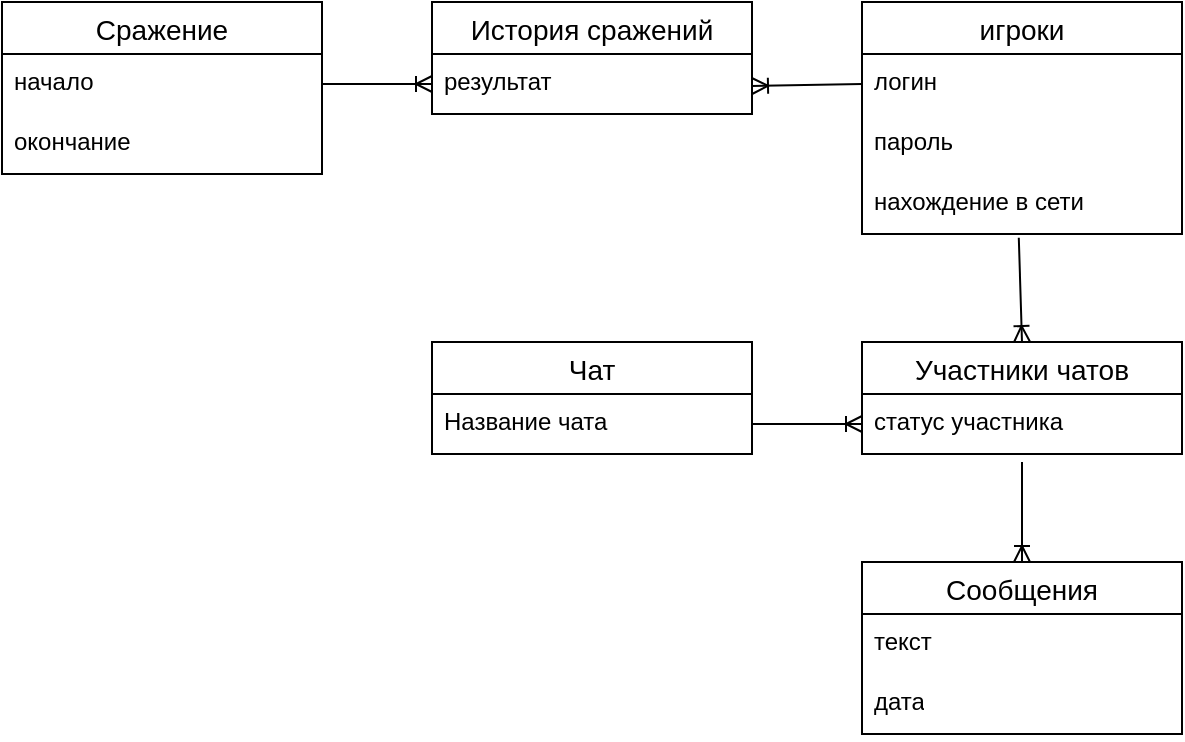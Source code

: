 <mxfile version="24.8.6">
  <diagram id="R2lEEEUBdFMjLlhIrx00" name="Page-1">
    <mxGraphModel dx="1290" dy="566" grid="1" gridSize="10" guides="1" tooltips="1" connect="1" arrows="1" fold="1" page="1" pageScale="1" pageWidth="850" pageHeight="1100" math="0" shadow="0" extFonts="Permanent Marker^https://fonts.googleapis.com/css?family=Permanent+Marker">
      <root>
        <mxCell id="0" />
        <mxCell id="1" parent="0" />
        <mxCell id="Va6612j8E0xKloh3BSVI-1" value="игроки" style="swimlane;fontStyle=0;childLayout=stackLayout;horizontal=1;startSize=26;horizontalStack=0;resizeParent=1;resizeParentMax=0;resizeLast=0;collapsible=1;marginBottom=0;align=center;fontSize=14;" parent="1" vertex="1">
          <mxGeometry x="480" y="270" width="160" height="116" as="geometry" />
        </mxCell>
        <mxCell id="Va6612j8E0xKloh3BSVI-2" value="логин" style="text;strokeColor=none;fillColor=none;spacingLeft=4;spacingRight=4;overflow=hidden;rotatable=0;points=[[0,0.5],[1,0.5]];portConstraint=eastwest;fontSize=12;whiteSpace=wrap;html=1;" parent="Va6612j8E0xKloh3BSVI-1" vertex="1">
          <mxGeometry y="26" width="160" height="30" as="geometry" />
        </mxCell>
        <mxCell id="Va6612j8E0xKloh3BSVI-3" value="пароль" style="text;strokeColor=none;fillColor=none;spacingLeft=4;spacingRight=4;overflow=hidden;rotatable=0;points=[[0,0.5],[1,0.5]];portConstraint=eastwest;fontSize=12;whiteSpace=wrap;html=1;" parent="Va6612j8E0xKloh3BSVI-1" vertex="1">
          <mxGeometry y="56" width="160" height="30" as="geometry" />
        </mxCell>
        <mxCell id="Va6612j8E0xKloh3BSVI-4" value="нахождение в сети " style="text;strokeColor=none;fillColor=none;spacingLeft=4;spacingRight=4;overflow=hidden;rotatable=0;points=[[0,0.5],[1,0.5]];portConstraint=eastwest;fontSize=12;whiteSpace=wrap;html=1;" parent="Va6612j8E0xKloh3BSVI-1" vertex="1">
          <mxGeometry y="86" width="160" height="30" as="geometry" />
        </mxCell>
        <mxCell id="Va6612j8E0xKloh3BSVI-5" value="Сражение" style="swimlane;fontStyle=0;childLayout=stackLayout;horizontal=1;startSize=26;horizontalStack=0;resizeParent=1;resizeParentMax=0;resizeLast=0;collapsible=1;marginBottom=0;align=center;fontSize=14;" parent="1" vertex="1">
          <mxGeometry x="50" y="270" width="160" height="86" as="geometry" />
        </mxCell>
        <mxCell id="Va6612j8E0xKloh3BSVI-6" value="начало" style="text;strokeColor=none;fillColor=none;spacingLeft=4;spacingRight=4;overflow=hidden;rotatable=0;points=[[0,0.5],[1,0.5]];portConstraint=eastwest;fontSize=12;whiteSpace=wrap;html=1;" parent="Va6612j8E0xKloh3BSVI-5" vertex="1">
          <mxGeometry y="26" width="160" height="30" as="geometry" />
        </mxCell>
        <mxCell id="Va6612j8E0xKloh3BSVI-9" value="окончание" style="text;strokeColor=none;fillColor=none;spacingLeft=4;spacingRight=4;overflow=hidden;rotatable=0;points=[[0,0.5],[1,0.5]];portConstraint=eastwest;fontSize=12;whiteSpace=wrap;html=1;" parent="Va6612j8E0xKloh3BSVI-5" vertex="1">
          <mxGeometry y="56" width="160" height="30" as="geometry" />
        </mxCell>
        <mxCell id="Va6612j8E0xKloh3BSVI-11" value="История сражений" style="swimlane;fontStyle=0;childLayout=stackLayout;horizontal=1;startSize=26;horizontalStack=0;resizeParent=1;resizeParentMax=0;resizeLast=0;collapsible=1;marginBottom=0;align=center;fontSize=14;" parent="1" vertex="1">
          <mxGeometry x="265" y="270" width="160" height="56" as="geometry" />
        </mxCell>
        <mxCell id="Va6612j8E0xKloh3BSVI-13" value="результат" style="text;strokeColor=none;fillColor=none;spacingLeft=4;spacingRight=4;overflow=hidden;rotatable=0;points=[[0,0.5],[1,0.5]];portConstraint=eastwest;fontSize=12;whiteSpace=wrap;html=1;" parent="Va6612j8E0xKloh3BSVI-11" vertex="1">
          <mxGeometry y="26" width="160" height="30" as="geometry" />
        </mxCell>
        <mxCell id="Va6612j8E0xKloh3BSVI-14" value="" style="edgeStyle=entityRelationEdgeStyle;fontSize=12;html=1;endArrow=ERoneToMany;rounded=0;exitX=1;exitY=0.5;exitDx=0;exitDy=0;entryX=0;entryY=0.5;entryDx=0;entryDy=0;" parent="1" source="Va6612j8E0xKloh3BSVI-6" target="Va6612j8E0xKloh3BSVI-13" edge="1">
          <mxGeometry width="100" height="100" relative="1" as="geometry">
            <mxPoint x="310" y="380" as="sourcePoint" />
            <mxPoint x="410" y="280" as="targetPoint" />
          </mxGeometry>
        </mxCell>
        <mxCell id="Va6612j8E0xKloh3BSVI-15" value="" style="fontSize=12;html=1;endArrow=ERoneToMany;rounded=0;entryX=1;entryY=0.75;entryDx=0;entryDy=0;exitX=0;exitY=0.5;exitDx=0;exitDy=0;" parent="1" source="Va6612j8E0xKloh3BSVI-2" target="Va6612j8E0xKloh3BSVI-11" edge="1">
          <mxGeometry width="100" height="100" relative="1" as="geometry">
            <mxPoint x="310" y="380" as="sourcePoint" />
            <mxPoint x="410" y="280" as="targetPoint" />
          </mxGeometry>
        </mxCell>
        <mxCell id="Va6612j8E0xKloh3BSVI-16" value="Участники чатов" style="swimlane;fontStyle=0;childLayout=stackLayout;horizontal=1;startSize=26;horizontalStack=0;resizeParent=1;resizeParentMax=0;resizeLast=0;collapsible=1;marginBottom=0;align=center;fontSize=14;" parent="1" vertex="1">
          <mxGeometry x="480" y="440" width="160" height="56" as="geometry" />
        </mxCell>
        <mxCell id="Va6612j8E0xKloh3BSVI-19" value="статус участника" style="text;strokeColor=none;fillColor=none;spacingLeft=4;spacingRight=4;overflow=hidden;rotatable=0;points=[[0,0.5],[1,0.5]];portConstraint=eastwest;fontSize=12;whiteSpace=wrap;html=1;" parent="Va6612j8E0xKloh3BSVI-16" vertex="1">
          <mxGeometry y="26" width="160" height="30" as="geometry" />
        </mxCell>
        <mxCell id="Va6612j8E0xKloh3BSVI-20" value="Чат" style="swimlane;fontStyle=0;childLayout=stackLayout;horizontal=1;startSize=26;horizontalStack=0;resizeParent=1;resizeParentMax=0;resizeLast=0;collapsible=1;marginBottom=0;align=center;fontSize=14;" parent="1" vertex="1">
          <mxGeometry x="265" y="440" width="160" height="56" as="geometry" />
        </mxCell>
        <mxCell id="Va6612j8E0xKloh3BSVI-21" value="Название чата" style="text;strokeColor=none;fillColor=none;spacingLeft=4;spacingRight=4;overflow=hidden;rotatable=0;points=[[0,0.5],[1,0.5]];portConstraint=eastwest;fontSize=12;whiteSpace=wrap;html=1;" parent="Va6612j8E0xKloh3BSVI-20" vertex="1">
          <mxGeometry y="26" width="160" height="30" as="geometry" />
        </mxCell>
        <mxCell id="Va6612j8E0xKloh3BSVI-22" value="Сообщения" style="swimlane;fontStyle=0;childLayout=stackLayout;horizontal=1;startSize=26;horizontalStack=0;resizeParent=1;resizeParentMax=0;resizeLast=0;collapsible=1;marginBottom=0;align=center;fontSize=14;" parent="1" vertex="1">
          <mxGeometry x="480" y="550" width="160" height="86" as="geometry" />
        </mxCell>
        <mxCell id="Va6612j8E0xKloh3BSVI-23" value="текст" style="text;strokeColor=none;fillColor=none;spacingLeft=4;spacingRight=4;overflow=hidden;rotatable=0;points=[[0,0.5],[1,0.5]];portConstraint=eastwest;fontSize=12;whiteSpace=wrap;html=1;" parent="Va6612j8E0xKloh3BSVI-22" vertex="1">
          <mxGeometry y="26" width="160" height="30" as="geometry" />
        </mxCell>
        <mxCell id="Va6612j8E0xKloh3BSVI-24" value="дата" style="text;strokeColor=none;fillColor=none;spacingLeft=4;spacingRight=4;overflow=hidden;rotatable=0;points=[[0,0.5],[1,0.5]];portConstraint=eastwest;fontSize=12;whiteSpace=wrap;html=1;" parent="Va6612j8E0xKloh3BSVI-22" vertex="1">
          <mxGeometry y="56" width="160" height="30" as="geometry" />
        </mxCell>
        <mxCell id="Va6612j8E0xKloh3BSVI-25" value="" style="edgeStyle=entityRelationEdgeStyle;fontSize=12;html=1;endArrow=ERoneToMany;rounded=0;entryX=0;entryY=0.5;entryDx=0;entryDy=0;exitX=1;exitY=0.5;exitDx=0;exitDy=0;" parent="1" source="Va6612j8E0xKloh3BSVI-21" target="Va6612j8E0xKloh3BSVI-19" edge="1">
          <mxGeometry width="100" height="100" relative="1" as="geometry">
            <mxPoint x="350" y="390" as="sourcePoint" />
            <mxPoint x="450" y="290" as="targetPoint" />
          </mxGeometry>
        </mxCell>
        <mxCell id="Va6612j8E0xKloh3BSVI-26" value="" style="fontSize=12;html=1;endArrow=ERoneToMany;rounded=0;entryX=0.5;entryY=0;entryDx=0;entryDy=0;exitX=0.49;exitY=1.064;exitDx=0;exitDy=0;exitPerimeter=0;" parent="1" source="Va6612j8E0xKloh3BSVI-4" target="Va6612j8E0xKloh3BSVI-16" edge="1">
          <mxGeometry width="100" height="100" relative="1" as="geometry">
            <mxPoint x="350" y="390" as="sourcePoint" />
            <mxPoint x="450" y="290" as="targetPoint" />
          </mxGeometry>
        </mxCell>
        <mxCell id="Va6612j8E0xKloh3BSVI-27" value="" style="fontSize=12;html=1;endArrow=ERoneToMany;rounded=0;entryX=0.5;entryY=0;entryDx=0;entryDy=0;exitX=0.5;exitY=1.133;exitDx=0;exitDy=0;exitPerimeter=0;" parent="1" source="Va6612j8E0xKloh3BSVI-19" target="Va6612j8E0xKloh3BSVI-22" edge="1">
          <mxGeometry width="100" height="100" relative="1" as="geometry">
            <mxPoint x="350" y="390" as="sourcePoint" />
            <mxPoint x="450" y="290" as="targetPoint" />
          </mxGeometry>
        </mxCell>
      </root>
    </mxGraphModel>
  </diagram>
</mxfile>
